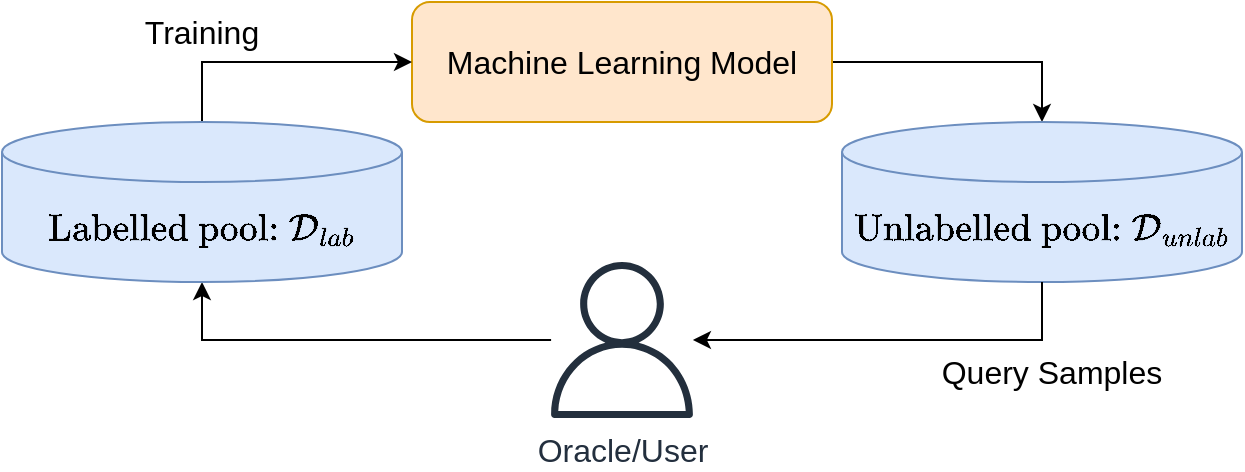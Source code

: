 <mxfile version="21.6.8" type="device">
  <diagram name="Page-1" id="s0sKdbPhdxVmIitYbO0h">
    <mxGraphModel dx="906" dy="674" grid="1" gridSize="10" guides="1" tooltips="1" connect="1" arrows="1" fold="1" page="1" pageScale="1" pageWidth="827" pageHeight="1169" math="1" shadow="0">
      <root>
        <mxCell id="0" />
        <mxCell id="1" parent="0" />
        <mxCell id="cL9Ay9SM4F4dzmY68NZg-11" style="edgeStyle=orthogonalEdgeStyle;rounded=0;orthogonalLoop=1;jettySize=auto;html=1;exitX=1;exitY=0.5;exitDx=0;exitDy=0;entryX=0.5;entryY=0;entryDx=0;entryDy=0;entryPerimeter=0;" parent="1" source="cL9Ay9SM4F4dzmY68NZg-1" target="cL9Ay9SM4F4dzmY68NZg-2" edge="1">
          <mxGeometry relative="1" as="geometry" />
        </mxCell>
        <mxCell id="cL9Ay9SM4F4dzmY68NZg-1" value="&lt;font style=&quot;font-size: 16px;&quot;&gt;Machine Learning Model&lt;/font&gt;" style="rounded=1;whiteSpace=wrap;html=1;fillColor=#ffe6cc;strokeColor=#d79b00;" parent="1" vertex="1">
          <mxGeometry x="335" y="190" width="210" height="60" as="geometry" />
        </mxCell>
        <mxCell id="cL9Ay9SM4F4dzmY68NZg-2" value="&lt;font style=&quot;font-size: 16px;&quot;&gt;$$\text{Unlabelled pool: }\mathcal{D}_{unlab}$$&lt;/font&gt;" style="shape=cylinder3;whiteSpace=wrap;html=1;boundedLbl=1;backgroundOutline=1;size=15;fillColor=#dae8fc;strokeColor=#6c8ebf;" parent="1" vertex="1">
          <mxGeometry x="550" y="250" width="200" height="80" as="geometry" />
        </mxCell>
        <mxCell id="cL9Ay9SM4F4dzmY68NZg-13" style="edgeStyle=orthogonalEdgeStyle;rounded=0;orthogonalLoop=1;jettySize=auto;html=1;entryX=0.5;entryY=1;entryDx=0;entryDy=0;entryPerimeter=0;" parent="1" source="cL9Ay9SM4F4dzmY68NZg-9" target="cL9Ay9SM4F4dzmY68NZg-10" edge="1">
          <mxGeometry relative="1" as="geometry" />
        </mxCell>
        <mxCell id="cL9Ay9SM4F4dzmY68NZg-15" style="edgeStyle=orthogonalEdgeStyle;rounded=0;orthogonalLoop=1;jettySize=auto;html=1;entryX=0.5;entryY=1;entryDx=0;entryDy=0;entryPerimeter=0;startArrow=classic;startFill=1;endArrow=none;endFill=0;" parent="1" source="cL9Ay9SM4F4dzmY68NZg-9" target="cL9Ay9SM4F4dzmY68NZg-2" edge="1">
          <mxGeometry relative="1" as="geometry" />
        </mxCell>
        <mxCell id="cL9Ay9SM4F4dzmY68NZg-9" value="&lt;font style=&quot;font-size: 16px;&quot;&gt;Oracle/User&lt;/font&gt;" style="sketch=0;outlineConnect=0;fontColor=#232F3E;gradientColor=none;fillColor=#232F3D;strokeColor=none;dashed=0;verticalLabelPosition=bottom;verticalAlign=top;align=center;html=1;fontSize=12;fontStyle=0;aspect=fixed;pointerEvents=1;shape=mxgraph.aws4.user;" parent="1" vertex="1">
          <mxGeometry x="401" y="320" width="78" height="78" as="geometry" />
        </mxCell>
        <mxCell id="cL9Ay9SM4F4dzmY68NZg-14" style="edgeStyle=orthogonalEdgeStyle;rounded=0;orthogonalLoop=1;jettySize=auto;html=1;exitX=0.5;exitY=0;exitDx=0;exitDy=0;exitPerimeter=0;entryX=0;entryY=0.5;entryDx=0;entryDy=0;" parent="1" source="cL9Ay9SM4F4dzmY68NZg-10" target="cL9Ay9SM4F4dzmY68NZg-1" edge="1">
          <mxGeometry relative="1" as="geometry" />
        </mxCell>
        <mxCell id="cL9Ay9SM4F4dzmY68NZg-10" value="&lt;font style=&quot;font-size: 16px;&quot;&gt;$$\text{Labelled pool: }&lt;br&gt;\mathcal{D}_{lab}$$&lt;/font&gt;" style="shape=cylinder3;whiteSpace=wrap;html=1;boundedLbl=1;backgroundOutline=1;size=15;fillColor=#dae8fc;strokeColor=#6c8ebf;" parent="1" vertex="1">
          <mxGeometry x="130" y="250" width="200" height="80" as="geometry" />
        </mxCell>
        <mxCell id="cL9Ay9SM4F4dzmY68NZg-17" value="&lt;font style=&quot;font-size: 16px;&quot;&gt;Training&lt;/font&gt;" style="text;html=1;strokeColor=none;fillColor=none;align=center;verticalAlign=middle;whiteSpace=wrap;rounded=0;" parent="1" vertex="1">
          <mxGeometry x="200" y="190" width="60" height="30" as="geometry" />
        </mxCell>
        <mxCell id="cL9Ay9SM4F4dzmY68NZg-18" value="&lt;font style=&quot;font-size: 16px;&quot;&gt;Query Samples&lt;/font&gt;" style="text;html=1;strokeColor=none;fillColor=none;align=center;verticalAlign=middle;whiteSpace=wrap;rounded=0;" parent="1" vertex="1">
          <mxGeometry x="590" y="360" width="130" height="30" as="geometry" />
        </mxCell>
      </root>
    </mxGraphModel>
  </diagram>
</mxfile>
